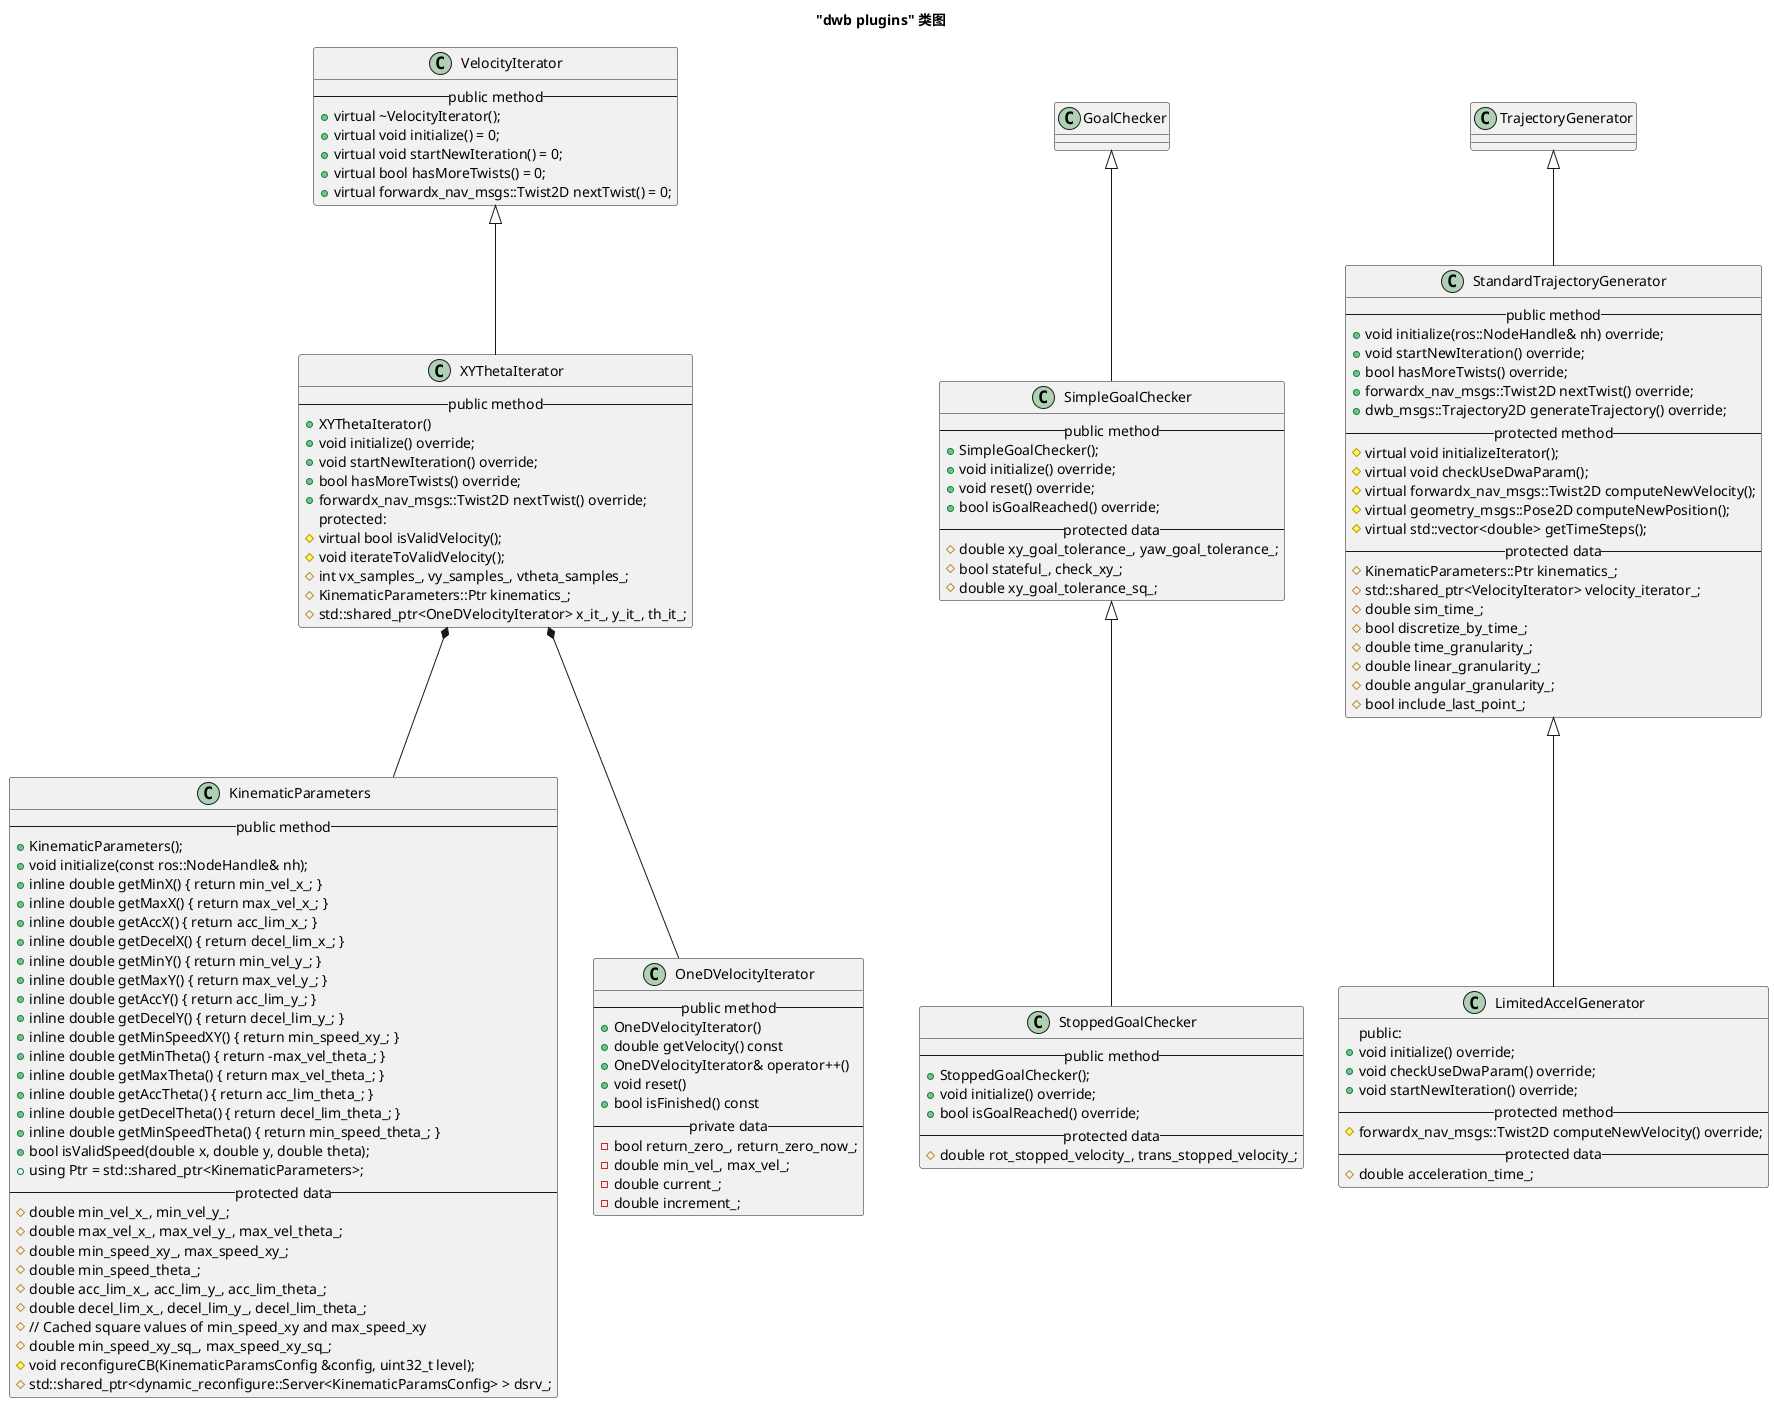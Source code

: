 @startuml
Title "dwb plugins" 类图
class KinematicParameters
{
-- public method --
+KinematicParameters();
+void initialize(const ros::NodeHandle& nh);
+inline double getMinX() { return min_vel_x_; }
+inline double getMaxX() { return max_vel_x_; }
+inline double getAccX() { return acc_lim_x_; }
+inline double getDecelX() { return decel_lim_x_; }
+inline double getMinY() { return min_vel_y_; }
+inline double getMaxY() { return max_vel_y_; }
+inline double getAccY() { return acc_lim_y_; }
+inline double getDecelY() { return decel_lim_y_; }
+inline double getMinSpeedXY() { return min_speed_xy_; }
+inline double getMinTheta() { return -max_vel_theta_; }
+inline double getMaxTheta() { return max_vel_theta_; }
+inline double getAccTheta() { return acc_lim_theta_; }
+inline double getDecelTheta() { return decel_lim_theta_; }
+inline double getMinSpeedTheta() { return min_speed_theta_; }
+bool isValidSpeed(double x, double y, double theta);
+using Ptr = std::shared_ptr<KinematicParameters>;
-- protected data --
#double min_vel_x_, min_vel_y_;
#double max_vel_x_, max_vel_y_, max_vel_theta_;
#double min_speed_xy_, max_speed_xy_;
#double min_speed_theta_;
#double acc_lim_x_, acc_lim_y_, acc_lim_theta_;
#double decel_lim_x_, decel_lim_y_, decel_lim_theta_;
#// Cached square values of min_speed_xy and max_speed_xy
#double min_speed_xy_sq_, max_speed_xy_sq_;
#void reconfigureCB(KinematicParamsConfig &config, uint32_t level);
#std::shared_ptr<dynamic_reconfigure::Server<KinematicParamsConfig> > dsrv_;
}

class GoalChecker

class SimpleGoalChecker
{
-- public method --
+SimpleGoalChecker();
+void initialize() override;
+void reset() override;
+bool isGoalReached() override;
-- protected data --
#double xy_goal_tolerance_, yaw_goal_tolerance_;
#bool stateful_, check_xy_;
#double xy_goal_tolerance_sq_;
}

class StoppedGoalChecker
{
-- public method --
+StoppedGoalChecker();
+void initialize() override;
+bool isGoalReached() override;
-- protected data --
#double rot_stopped_velocity_, trans_stopped_velocity_;
}


class VelocityIterator
{
-- public method --
+virtual ~VelocityIterator();
+virtual void initialize() = 0;
+virtual void startNewIteration() = 0;
+virtual bool hasMoreTwists() = 0;
+virtual forwardx_nav_msgs::Twist2D nextTwist() = 0;
}

class OneDVelocityIterator
{
-- public method --
+OneDVelocityIterator()
+double getVelocity() const
+OneDVelocityIterator& operator++()
+void reset()
+bool isFinished() const
-- private data --
-bool return_zero_, return_zero_now_;
-double min_vel_, max_vel_;
-double current_;
-double increment_;
}
class XYThetaIterator
{
-- public method --
+XYThetaIterator()
+void initialize() override;
+void startNewIteration() override;
+bool hasMoreTwists() override;
+forwardx_nav_msgs::Twist2D nextTwist() override;
protected:
#virtual bool isValidVelocity();
#void iterateToValidVelocity();
#int vx_samples_, vy_samples_, vtheta_samples_;
#KinematicParameters::Ptr kinematics_;
#std::shared_ptr<OneDVelocityIterator> x_it_, y_it_, th_it_;
}

class TrajectoryGenerator

class StandardTrajectoryGenerator
{
--public method --
+void initialize(ros::NodeHandle& nh) override;
+void startNewIteration() override;
+bool hasMoreTwists() override;
+forwardx_nav_msgs::Twist2D nextTwist() override;
+dwb_msgs::Trajectory2D generateTrajectory() override;
-- protected method --
#virtual void initializeIterator();
#virtual void checkUseDwaParam();
#virtual forwardx_nav_msgs::Twist2D computeNewVelocity();
#virtual geometry_msgs::Pose2D computeNewPosition();
#virtual std::vector<double> getTimeSteps();
-- protected data --
#KinematicParameters::Ptr kinematics_;
#std::shared_ptr<VelocityIterator> velocity_iterator_;
#double sim_time_;
#bool discretize_by_time_;
#double time_granularity_;
#double linear_granularity_;
#double angular_granularity_;
#bool include_last_point_;
}

class LimitedAccelGenerator
{
public:
+void initialize() override;
+void checkUseDwaParam() override;
+void startNewIteration() override;
-- protected method --
#forwardx_nav_msgs::Twist2D computeNewVelocity() override;
-- protected data --
#double acceleration_time_;
}

XYThetaIterator *-- KinematicParameters
XYThetaIterator *-- OneDVelocityIterator
VelocityIterator <|-- XYThetaIterator
GoalChecker <|-- SimpleGoalChecker
SimpleGoalChecker <|-- StoppedGoalChecker
TrajectoryGenerator <|-- StandardTrajectoryGenerator
StandardTrajectoryGenerator <|-- LimitedAccelGenerator

@enduml

{
-- public method --

-- public data --

-- protected method --
-- protected data --

-- private method --
-- private data --

}